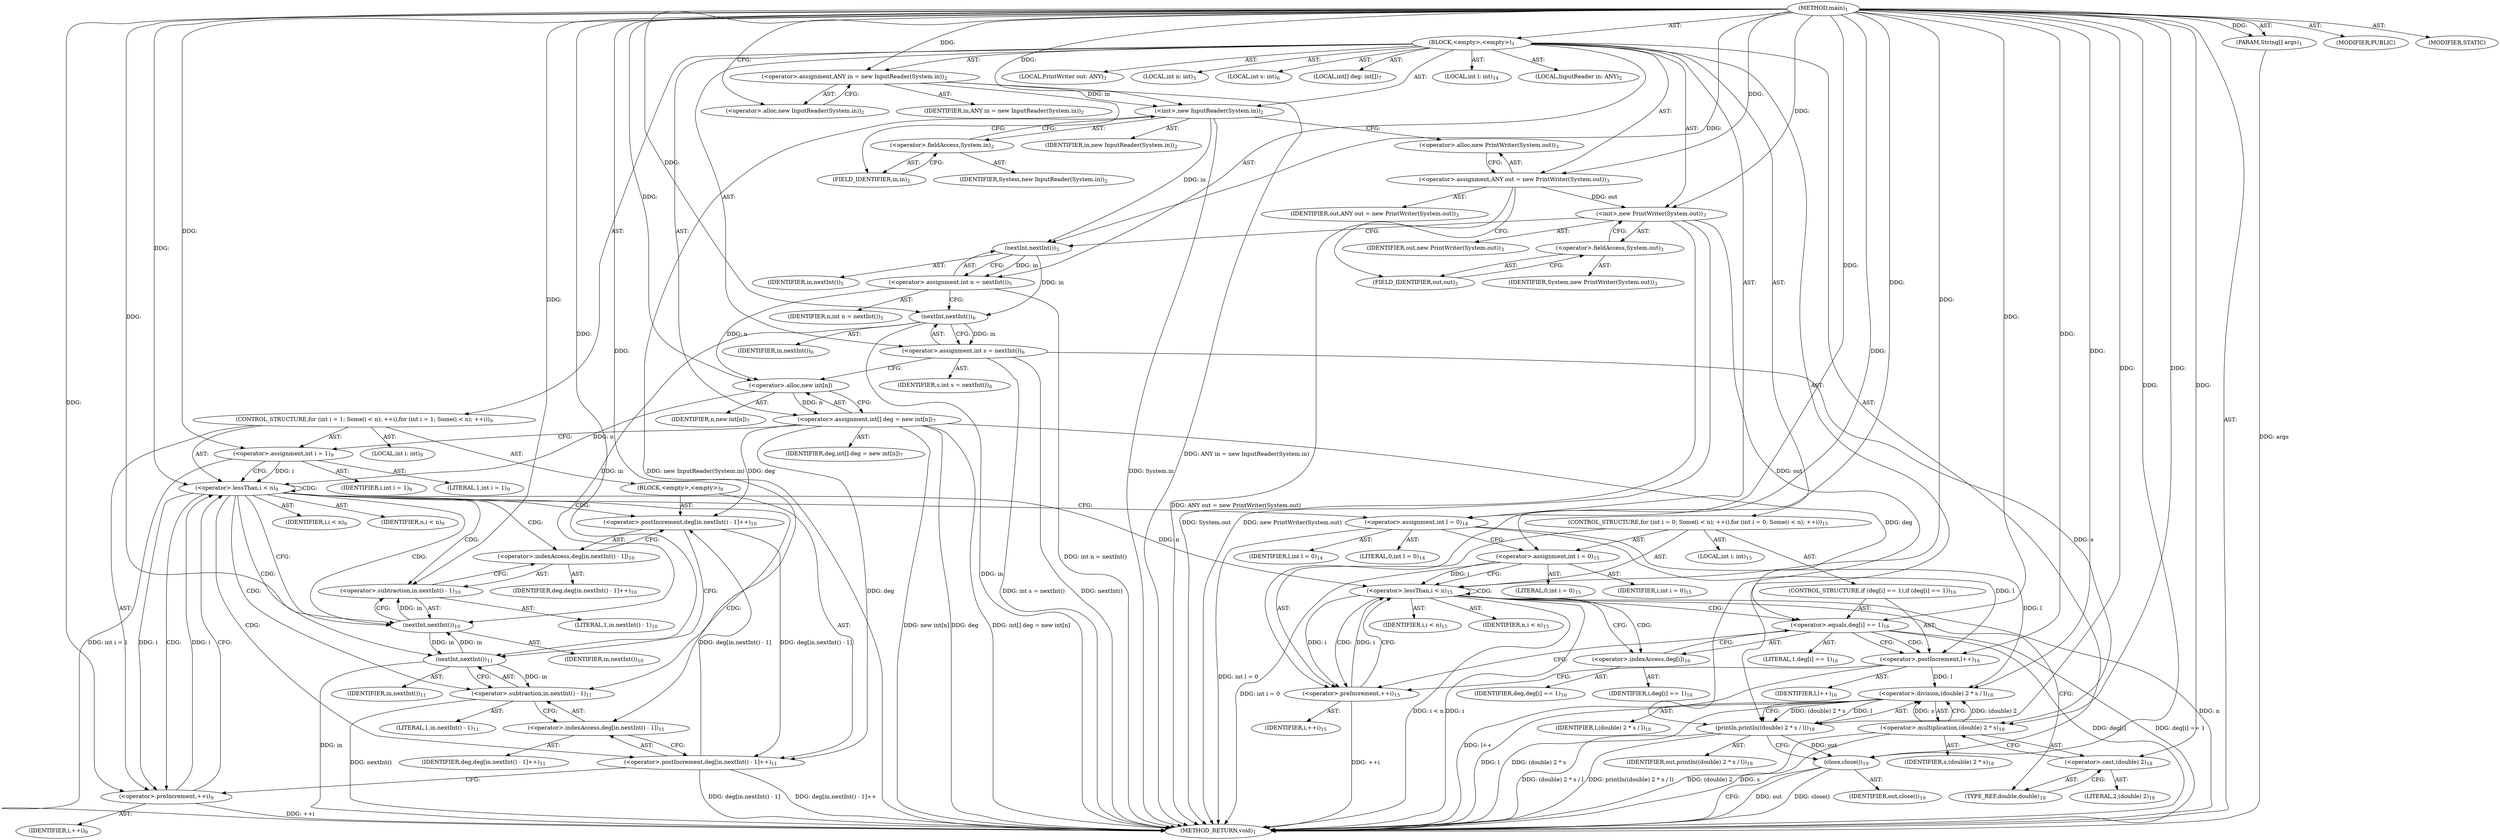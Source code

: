 digraph "main" {  
"21" [label = <(METHOD,main)<SUB>1</SUB>> ]
"22" [label = <(PARAM,String[] args)<SUB>1</SUB>> ]
"23" [label = <(BLOCK,&lt;empty&gt;,&lt;empty&gt;)<SUB>1</SUB>> ]
"4" [label = <(LOCAL,InputReader in: ANY)<SUB>2</SUB>> ]
"24" [label = <(&lt;operator&gt;.assignment,ANY in = new InputReader(System.in))<SUB>2</SUB>> ]
"25" [label = <(IDENTIFIER,in,ANY in = new InputReader(System.in))<SUB>2</SUB>> ]
"26" [label = <(&lt;operator&gt;.alloc,new InputReader(System.in))<SUB>2</SUB>> ]
"27" [label = <(&lt;init&gt;,new InputReader(System.in))<SUB>2</SUB>> ]
"3" [label = <(IDENTIFIER,in,new InputReader(System.in))<SUB>2</SUB>> ]
"28" [label = <(&lt;operator&gt;.fieldAccess,System.in)<SUB>2</SUB>> ]
"29" [label = <(IDENTIFIER,System,new InputReader(System.in))<SUB>2</SUB>> ]
"30" [label = <(FIELD_IDENTIFIER,in,in)<SUB>2</SUB>> ]
"6" [label = <(LOCAL,PrintWriter out: ANY)<SUB>3</SUB>> ]
"31" [label = <(&lt;operator&gt;.assignment,ANY out = new PrintWriter(System.out))<SUB>3</SUB>> ]
"32" [label = <(IDENTIFIER,out,ANY out = new PrintWriter(System.out))<SUB>3</SUB>> ]
"33" [label = <(&lt;operator&gt;.alloc,new PrintWriter(System.out))<SUB>3</SUB>> ]
"34" [label = <(&lt;init&gt;,new PrintWriter(System.out))<SUB>3</SUB>> ]
"5" [label = <(IDENTIFIER,out,new PrintWriter(System.out))<SUB>3</SUB>> ]
"35" [label = <(&lt;operator&gt;.fieldAccess,System.out)<SUB>3</SUB>> ]
"36" [label = <(IDENTIFIER,System,new PrintWriter(System.out))<SUB>3</SUB>> ]
"37" [label = <(FIELD_IDENTIFIER,out,out)<SUB>3</SUB>> ]
"38" [label = <(LOCAL,int n: int)<SUB>5</SUB>> ]
"39" [label = <(&lt;operator&gt;.assignment,int n = nextInt())<SUB>5</SUB>> ]
"40" [label = <(IDENTIFIER,n,int n = nextInt())<SUB>5</SUB>> ]
"41" [label = <(nextInt,nextInt())<SUB>5</SUB>> ]
"42" [label = <(IDENTIFIER,in,nextInt())<SUB>5</SUB>> ]
"43" [label = <(LOCAL,int s: int)<SUB>6</SUB>> ]
"44" [label = <(&lt;operator&gt;.assignment,int s = nextInt())<SUB>6</SUB>> ]
"45" [label = <(IDENTIFIER,s,int s = nextInt())<SUB>6</SUB>> ]
"46" [label = <(nextInt,nextInt())<SUB>6</SUB>> ]
"47" [label = <(IDENTIFIER,in,nextInt())<SUB>6</SUB>> ]
"48" [label = <(LOCAL,int[] deg: int[])<SUB>7</SUB>> ]
"49" [label = <(&lt;operator&gt;.assignment,int[] deg = new int[n])<SUB>7</SUB>> ]
"50" [label = <(IDENTIFIER,deg,int[] deg = new int[n])<SUB>7</SUB>> ]
"51" [label = <(&lt;operator&gt;.alloc,new int[n])> ]
"52" [label = <(IDENTIFIER,n,new int[n])<SUB>7</SUB>> ]
"53" [label = <(CONTROL_STRUCTURE,for (int i = 1; Some(i &lt; n); ++i),for (int i = 1; Some(i &lt; n); ++i))<SUB>9</SUB>> ]
"54" [label = <(LOCAL,int i: int)<SUB>9</SUB>> ]
"55" [label = <(&lt;operator&gt;.assignment,int i = 1)<SUB>9</SUB>> ]
"56" [label = <(IDENTIFIER,i,int i = 1)<SUB>9</SUB>> ]
"57" [label = <(LITERAL,1,int i = 1)<SUB>9</SUB>> ]
"58" [label = <(&lt;operator&gt;.lessThan,i &lt; n)<SUB>9</SUB>> ]
"59" [label = <(IDENTIFIER,i,i &lt; n)<SUB>9</SUB>> ]
"60" [label = <(IDENTIFIER,n,i &lt; n)<SUB>9</SUB>> ]
"61" [label = <(&lt;operator&gt;.preIncrement,++i)<SUB>9</SUB>> ]
"62" [label = <(IDENTIFIER,i,++i)<SUB>9</SUB>> ]
"63" [label = <(BLOCK,&lt;empty&gt;,&lt;empty&gt;)<SUB>9</SUB>> ]
"64" [label = <(&lt;operator&gt;.postIncrement,deg[in.nextInt() - 1]++)<SUB>10</SUB>> ]
"65" [label = <(&lt;operator&gt;.indexAccess,deg[in.nextInt() - 1])<SUB>10</SUB>> ]
"66" [label = <(IDENTIFIER,deg,deg[in.nextInt() - 1]++)<SUB>10</SUB>> ]
"67" [label = <(&lt;operator&gt;.subtraction,in.nextInt() - 1)<SUB>10</SUB>> ]
"68" [label = <(nextInt,nextInt())<SUB>10</SUB>> ]
"69" [label = <(IDENTIFIER,in,nextInt())<SUB>10</SUB>> ]
"70" [label = <(LITERAL,1,in.nextInt() - 1)<SUB>10</SUB>> ]
"71" [label = <(&lt;operator&gt;.postIncrement,deg[in.nextInt() - 1]++)<SUB>11</SUB>> ]
"72" [label = <(&lt;operator&gt;.indexAccess,deg[in.nextInt() - 1])<SUB>11</SUB>> ]
"73" [label = <(IDENTIFIER,deg,deg[in.nextInt() - 1]++)<SUB>11</SUB>> ]
"74" [label = <(&lt;operator&gt;.subtraction,in.nextInt() - 1)<SUB>11</SUB>> ]
"75" [label = <(nextInt,nextInt())<SUB>11</SUB>> ]
"76" [label = <(IDENTIFIER,in,nextInt())<SUB>11</SUB>> ]
"77" [label = <(LITERAL,1,in.nextInt() - 1)<SUB>11</SUB>> ]
"78" [label = <(LOCAL,int l: int)<SUB>14</SUB>> ]
"79" [label = <(&lt;operator&gt;.assignment,int l = 0)<SUB>14</SUB>> ]
"80" [label = <(IDENTIFIER,l,int l = 0)<SUB>14</SUB>> ]
"81" [label = <(LITERAL,0,int l = 0)<SUB>14</SUB>> ]
"82" [label = <(CONTROL_STRUCTURE,for (int i = 0; Some(i &lt; n); ++i),for (int i = 0; Some(i &lt; n); ++i))<SUB>15</SUB>> ]
"83" [label = <(LOCAL,int i: int)<SUB>15</SUB>> ]
"84" [label = <(&lt;operator&gt;.assignment,int i = 0)<SUB>15</SUB>> ]
"85" [label = <(IDENTIFIER,i,int i = 0)<SUB>15</SUB>> ]
"86" [label = <(LITERAL,0,int i = 0)<SUB>15</SUB>> ]
"87" [label = <(&lt;operator&gt;.lessThan,i &lt; n)<SUB>15</SUB>> ]
"88" [label = <(IDENTIFIER,i,i &lt; n)<SUB>15</SUB>> ]
"89" [label = <(IDENTIFIER,n,i &lt; n)<SUB>15</SUB>> ]
"90" [label = <(&lt;operator&gt;.preIncrement,++i)<SUB>15</SUB>> ]
"91" [label = <(IDENTIFIER,i,++i)<SUB>15</SUB>> ]
"92" [label = <(CONTROL_STRUCTURE,if (deg[i] == 1),if (deg[i] == 1))<SUB>16</SUB>> ]
"93" [label = <(&lt;operator&gt;.equals,deg[i] == 1)<SUB>16</SUB>> ]
"94" [label = <(&lt;operator&gt;.indexAccess,deg[i])<SUB>16</SUB>> ]
"95" [label = <(IDENTIFIER,deg,deg[i] == 1)<SUB>16</SUB>> ]
"96" [label = <(IDENTIFIER,i,deg[i] == 1)<SUB>16</SUB>> ]
"97" [label = <(LITERAL,1,deg[i] == 1)<SUB>16</SUB>> ]
"98" [label = <(&lt;operator&gt;.postIncrement,l++)<SUB>16</SUB>> ]
"99" [label = <(IDENTIFIER,l,l++)<SUB>16</SUB>> ]
"100" [label = <(println,println((double) 2 * s / l))<SUB>18</SUB>> ]
"101" [label = <(IDENTIFIER,out,println((double) 2 * s / l))<SUB>18</SUB>> ]
"102" [label = <(&lt;operator&gt;.division,(double) 2 * s / l)<SUB>18</SUB>> ]
"103" [label = <(&lt;operator&gt;.multiplication,(double) 2 * s)<SUB>18</SUB>> ]
"104" [label = <(&lt;operator&gt;.cast,(double) 2)<SUB>18</SUB>> ]
"105" [label = <(TYPE_REF,double,double)<SUB>18</SUB>> ]
"106" [label = <(LITERAL,2,(double) 2)<SUB>18</SUB>> ]
"107" [label = <(IDENTIFIER,s,(double) 2 * s)<SUB>18</SUB>> ]
"108" [label = <(IDENTIFIER,l,(double) 2 * s / l)<SUB>18</SUB>> ]
"109" [label = <(close,close())<SUB>19</SUB>> ]
"110" [label = <(IDENTIFIER,out,close())<SUB>19</SUB>> ]
"111" [label = <(MODIFIER,PUBLIC)> ]
"112" [label = <(MODIFIER,STATIC)> ]
"113" [label = <(METHOD_RETURN,void)<SUB>1</SUB>> ]
  "21" -> "22"  [ label = "AST: "] 
  "21" -> "23"  [ label = "AST: "] 
  "21" -> "111"  [ label = "AST: "] 
  "21" -> "112"  [ label = "AST: "] 
  "21" -> "113"  [ label = "AST: "] 
  "23" -> "4"  [ label = "AST: "] 
  "23" -> "24"  [ label = "AST: "] 
  "23" -> "27"  [ label = "AST: "] 
  "23" -> "6"  [ label = "AST: "] 
  "23" -> "31"  [ label = "AST: "] 
  "23" -> "34"  [ label = "AST: "] 
  "23" -> "38"  [ label = "AST: "] 
  "23" -> "39"  [ label = "AST: "] 
  "23" -> "43"  [ label = "AST: "] 
  "23" -> "44"  [ label = "AST: "] 
  "23" -> "48"  [ label = "AST: "] 
  "23" -> "49"  [ label = "AST: "] 
  "23" -> "53"  [ label = "AST: "] 
  "23" -> "78"  [ label = "AST: "] 
  "23" -> "79"  [ label = "AST: "] 
  "23" -> "82"  [ label = "AST: "] 
  "23" -> "100"  [ label = "AST: "] 
  "23" -> "109"  [ label = "AST: "] 
  "24" -> "25"  [ label = "AST: "] 
  "24" -> "26"  [ label = "AST: "] 
  "27" -> "3"  [ label = "AST: "] 
  "27" -> "28"  [ label = "AST: "] 
  "28" -> "29"  [ label = "AST: "] 
  "28" -> "30"  [ label = "AST: "] 
  "31" -> "32"  [ label = "AST: "] 
  "31" -> "33"  [ label = "AST: "] 
  "34" -> "5"  [ label = "AST: "] 
  "34" -> "35"  [ label = "AST: "] 
  "35" -> "36"  [ label = "AST: "] 
  "35" -> "37"  [ label = "AST: "] 
  "39" -> "40"  [ label = "AST: "] 
  "39" -> "41"  [ label = "AST: "] 
  "41" -> "42"  [ label = "AST: "] 
  "44" -> "45"  [ label = "AST: "] 
  "44" -> "46"  [ label = "AST: "] 
  "46" -> "47"  [ label = "AST: "] 
  "49" -> "50"  [ label = "AST: "] 
  "49" -> "51"  [ label = "AST: "] 
  "51" -> "52"  [ label = "AST: "] 
  "53" -> "54"  [ label = "AST: "] 
  "53" -> "55"  [ label = "AST: "] 
  "53" -> "58"  [ label = "AST: "] 
  "53" -> "61"  [ label = "AST: "] 
  "53" -> "63"  [ label = "AST: "] 
  "55" -> "56"  [ label = "AST: "] 
  "55" -> "57"  [ label = "AST: "] 
  "58" -> "59"  [ label = "AST: "] 
  "58" -> "60"  [ label = "AST: "] 
  "61" -> "62"  [ label = "AST: "] 
  "63" -> "64"  [ label = "AST: "] 
  "63" -> "71"  [ label = "AST: "] 
  "64" -> "65"  [ label = "AST: "] 
  "65" -> "66"  [ label = "AST: "] 
  "65" -> "67"  [ label = "AST: "] 
  "67" -> "68"  [ label = "AST: "] 
  "67" -> "70"  [ label = "AST: "] 
  "68" -> "69"  [ label = "AST: "] 
  "71" -> "72"  [ label = "AST: "] 
  "72" -> "73"  [ label = "AST: "] 
  "72" -> "74"  [ label = "AST: "] 
  "74" -> "75"  [ label = "AST: "] 
  "74" -> "77"  [ label = "AST: "] 
  "75" -> "76"  [ label = "AST: "] 
  "79" -> "80"  [ label = "AST: "] 
  "79" -> "81"  [ label = "AST: "] 
  "82" -> "83"  [ label = "AST: "] 
  "82" -> "84"  [ label = "AST: "] 
  "82" -> "87"  [ label = "AST: "] 
  "82" -> "90"  [ label = "AST: "] 
  "82" -> "92"  [ label = "AST: "] 
  "84" -> "85"  [ label = "AST: "] 
  "84" -> "86"  [ label = "AST: "] 
  "87" -> "88"  [ label = "AST: "] 
  "87" -> "89"  [ label = "AST: "] 
  "90" -> "91"  [ label = "AST: "] 
  "92" -> "93"  [ label = "AST: "] 
  "92" -> "98"  [ label = "AST: "] 
  "93" -> "94"  [ label = "AST: "] 
  "93" -> "97"  [ label = "AST: "] 
  "94" -> "95"  [ label = "AST: "] 
  "94" -> "96"  [ label = "AST: "] 
  "98" -> "99"  [ label = "AST: "] 
  "100" -> "101"  [ label = "AST: "] 
  "100" -> "102"  [ label = "AST: "] 
  "102" -> "103"  [ label = "AST: "] 
  "102" -> "108"  [ label = "AST: "] 
  "103" -> "104"  [ label = "AST: "] 
  "103" -> "107"  [ label = "AST: "] 
  "104" -> "105"  [ label = "AST: "] 
  "104" -> "106"  [ label = "AST: "] 
  "109" -> "110"  [ label = "AST: "] 
  "24" -> "30"  [ label = "CFG: "] 
  "27" -> "33"  [ label = "CFG: "] 
  "31" -> "37"  [ label = "CFG: "] 
  "34" -> "41"  [ label = "CFG: "] 
  "39" -> "46"  [ label = "CFG: "] 
  "44" -> "51"  [ label = "CFG: "] 
  "49" -> "55"  [ label = "CFG: "] 
  "79" -> "84"  [ label = "CFG: "] 
  "100" -> "109"  [ label = "CFG: "] 
  "109" -> "113"  [ label = "CFG: "] 
  "26" -> "24"  [ label = "CFG: "] 
  "28" -> "27"  [ label = "CFG: "] 
  "33" -> "31"  [ label = "CFG: "] 
  "35" -> "34"  [ label = "CFG: "] 
  "41" -> "39"  [ label = "CFG: "] 
  "46" -> "44"  [ label = "CFG: "] 
  "51" -> "49"  [ label = "CFG: "] 
  "55" -> "58"  [ label = "CFG: "] 
  "58" -> "68"  [ label = "CFG: "] 
  "58" -> "79"  [ label = "CFG: "] 
  "61" -> "58"  [ label = "CFG: "] 
  "84" -> "87"  [ label = "CFG: "] 
  "87" -> "94"  [ label = "CFG: "] 
  "87" -> "105"  [ label = "CFG: "] 
  "90" -> "87"  [ label = "CFG: "] 
  "102" -> "100"  [ label = "CFG: "] 
  "30" -> "28"  [ label = "CFG: "] 
  "37" -> "35"  [ label = "CFG: "] 
  "64" -> "75"  [ label = "CFG: "] 
  "71" -> "61"  [ label = "CFG: "] 
  "93" -> "98"  [ label = "CFG: "] 
  "93" -> "90"  [ label = "CFG: "] 
  "98" -> "90"  [ label = "CFG: "] 
  "103" -> "102"  [ label = "CFG: "] 
  "65" -> "64"  [ label = "CFG: "] 
  "72" -> "71"  [ label = "CFG: "] 
  "94" -> "93"  [ label = "CFG: "] 
  "104" -> "103"  [ label = "CFG: "] 
  "67" -> "65"  [ label = "CFG: "] 
  "74" -> "72"  [ label = "CFG: "] 
  "105" -> "104"  [ label = "CFG: "] 
  "68" -> "67"  [ label = "CFG: "] 
  "75" -> "74"  [ label = "CFG: "] 
  "21" -> "26"  [ label = "CFG: "] 
  "22" -> "113"  [ label = "DDG: args"] 
  "24" -> "113"  [ label = "DDG: ANY in = new InputReader(System.in)"] 
  "27" -> "113"  [ label = "DDG: System.in"] 
  "27" -> "113"  [ label = "DDG: new InputReader(System.in)"] 
  "31" -> "113"  [ label = "DDG: ANY out = new PrintWriter(System.out)"] 
  "34" -> "113"  [ label = "DDG: System.out"] 
  "34" -> "113"  [ label = "DDG: new PrintWriter(System.out)"] 
  "39" -> "113"  [ label = "DDG: int n = nextInt()"] 
  "46" -> "113"  [ label = "DDG: in"] 
  "44" -> "113"  [ label = "DDG: nextInt()"] 
  "44" -> "113"  [ label = "DDG: int s = nextInt()"] 
  "49" -> "113"  [ label = "DDG: deg"] 
  "49" -> "113"  [ label = "DDG: new int[n]"] 
  "49" -> "113"  [ label = "DDG: int[] deg = new int[n]"] 
  "55" -> "113"  [ label = "DDG: int i = 1"] 
  "79" -> "113"  [ label = "DDG: int l = 0"] 
  "84" -> "113"  [ label = "DDG: int i = 0"] 
  "87" -> "113"  [ label = "DDG: i"] 
  "87" -> "113"  [ label = "DDG: n"] 
  "87" -> "113"  [ label = "DDG: i &lt; n"] 
  "103" -> "113"  [ label = "DDG: (double) 2"] 
  "103" -> "113"  [ label = "DDG: s"] 
  "102" -> "113"  [ label = "DDG: (double) 2 * s"] 
  "102" -> "113"  [ label = "DDG: l"] 
  "100" -> "113"  [ label = "DDG: (double) 2 * s / l"] 
  "100" -> "113"  [ label = "DDG: println((double) 2 * s / l)"] 
  "109" -> "113"  [ label = "DDG: out"] 
  "109" -> "113"  [ label = "DDG: close()"] 
  "93" -> "113"  [ label = "DDG: deg[i]"] 
  "93" -> "113"  [ label = "DDG: deg[i] == 1"] 
  "98" -> "113"  [ label = "DDG: l++"] 
  "90" -> "113"  [ label = "DDG: ++i"] 
  "75" -> "113"  [ label = "DDG: in"] 
  "74" -> "113"  [ label = "DDG: nextInt()"] 
  "71" -> "113"  [ label = "DDG: deg[in.nextInt() - 1]"] 
  "71" -> "113"  [ label = "DDG: deg[in.nextInt() - 1]++"] 
  "61" -> "113"  [ label = "DDG: ++i"] 
  "21" -> "22"  [ label = "DDG: "] 
  "21" -> "24"  [ label = "DDG: "] 
  "21" -> "31"  [ label = "DDG: "] 
  "41" -> "39"  [ label = "DDG: in"] 
  "46" -> "44"  [ label = "DDG: in"] 
  "51" -> "49"  [ label = "DDG: n"] 
  "21" -> "79"  [ label = "DDG: "] 
  "24" -> "27"  [ label = "DDG: in"] 
  "21" -> "27"  [ label = "DDG: "] 
  "31" -> "34"  [ label = "DDG: out"] 
  "21" -> "34"  [ label = "DDG: "] 
  "21" -> "55"  [ label = "DDG: "] 
  "21" -> "84"  [ label = "DDG: "] 
  "34" -> "100"  [ label = "DDG: out"] 
  "21" -> "100"  [ label = "DDG: "] 
  "102" -> "100"  [ label = "DDG: (double) 2 * s"] 
  "102" -> "100"  [ label = "DDG: l"] 
  "100" -> "109"  [ label = "DDG: out"] 
  "21" -> "109"  [ label = "DDG: "] 
  "27" -> "41"  [ label = "DDG: in"] 
  "21" -> "41"  [ label = "DDG: "] 
  "41" -> "46"  [ label = "DDG: in"] 
  "21" -> "46"  [ label = "DDG: "] 
  "39" -> "51"  [ label = "DDG: n"] 
  "21" -> "51"  [ label = "DDG: "] 
  "55" -> "58"  [ label = "DDG: i"] 
  "61" -> "58"  [ label = "DDG: i"] 
  "21" -> "58"  [ label = "DDG: "] 
  "51" -> "58"  [ label = "DDG: n"] 
  "58" -> "61"  [ label = "DDG: i"] 
  "21" -> "61"  [ label = "DDG: "] 
  "84" -> "87"  [ label = "DDG: i"] 
  "90" -> "87"  [ label = "DDG: i"] 
  "21" -> "87"  [ label = "DDG: "] 
  "58" -> "87"  [ label = "DDG: n"] 
  "87" -> "90"  [ label = "DDG: i"] 
  "21" -> "90"  [ label = "DDG: "] 
  "103" -> "102"  [ label = "DDG: (double) 2"] 
  "103" -> "102"  [ label = "DDG: s"] 
  "79" -> "102"  [ label = "DDG: l"] 
  "98" -> "102"  [ label = "DDG: l"] 
  "21" -> "102"  [ label = "DDG: "] 
  "49" -> "64"  [ label = "DDG: deg"] 
  "71" -> "64"  [ label = "DDG: deg[in.nextInt() - 1]"] 
  "49" -> "71"  [ label = "DDG: deg"] 
  "64" -> "71"  [ label = "DDG: deg[in.nextInt() - 1]"] 
  "49" -> "93"  [ label = "DDG: deg"] 
  "21" -> "93"  [ label = "DDG: "] 
  "79" -> "98"  [ label = "DDG: l"] 
  "21" -> "98"  [ label = "DDG: "] 
  "21" -> "103"  [ label = "DDG: "] 
  "44" -> "103"  [ label = "DDG: s"] 
  "21" -> "104"  [ label = "DDG: "] 
  "68" -> "67"  [ label = "DDG: in"] 
  "21" -> "67"  [ label = "DDG: "] 
  "75" -> "74"  [ label = "DDG: in"] 
  "21" -> "74"  [ label = "DDG: "] 
  "46" -> "68"  [ label = "DDG: in"] 
  "75" -> "68"  [ label = "DDG: in"] 
  "21" -> "68"  [ label = "DDG: "] 
  "68" -> "75"  [ label = "DDG: in"] 
  "21" -> "75"  [ label = "DDG: "] 
  "58" -> "58"  [ label = "CDG: "] 
  "58" -> "68"  [ label = "CDG: "] 
  "58" -> "61"  [ label = "CDG: "] 
  "58" -> "64"  [ label = "CDG: "] 
  "58" -> "71"  [ label = "CDG: "] 
  "58" -> "75"  [ label = "CDG: "] 
  "58" -> "72"  [ label = "CDG: "] 
  "58" -> "67"  [ label = "CDG: "] 
  "58" -> "74"  [ label = "CDG: "] 
  "58" -> "65"  [ label = "CDG: "] 
  "87" -> "94"  [ label = "CDG: "] 
  "87" -> "87"  [ label = "CDG: "] 
  "87" -> "93"  [ label = "CDG: "] 
  "87" -> "90"  [ label = "CDG: "] 
  "93" -> "98"  [ label = "CDG: "] 
}
